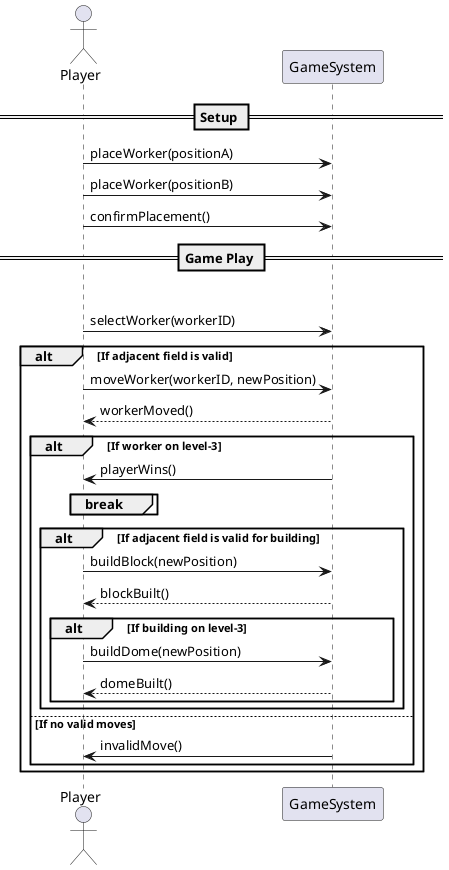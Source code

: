 @startuml
actor Player
participant GameSystem as System

== Setup ==
Player -> System : placeWorker(positionA)
Player -> System : placeWorker(positionB)
Player -> System : confirmPlacement()

== Game Play ==
loop Until Winner
  Player -> System : selectWorker(workerID)

  alt If adjacent field is valid
    Player -> System : moveWorker(workerID, newPosition)
    System --> Player : workerMoved()

    alt If worker on level-3
      System -> Player : playerWins()
      break
    end

    alt If adjacent field is valid for building
      Player -> System : buildBlock(newPosition)
      System --> Player : blockBuilt()

      alt If building on level-3
        Player -> System : buildDome(newPosition)
        System --> Player : domeBuilt()
      end
    end
  else If no valid moves
    System -> Player : invalidMove()
  end
end
@enduml

